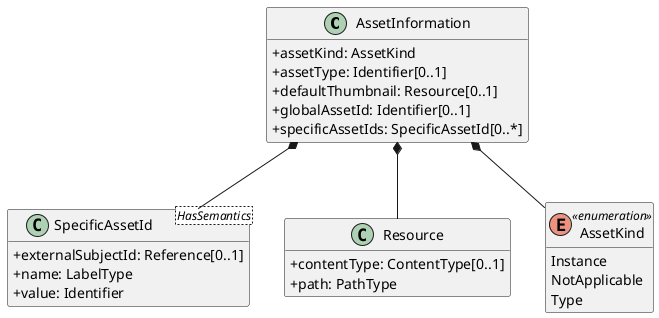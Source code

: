 @startuml
skinparam classAttributeIconSize 0
hide methods

class AssetInformation {
  +assetKind: AssetKind 
  +assetType: Identifier[0..1] 
  +defaultThumbnail: Resource[0..1] 
  +globalAssetId: Identifier[0..1] 
  +specificAssetIds: SpecificAssetId[0..*] 
}
class SpecificAssetId<HasSemantics> {
  +externalSubjectId: Reference[0..1] 
  +name: LabelType 
  +value: Identifier 
}
class Resource {
  +contentType: ContentType[0..1] 
  +path: PathType 
}
enum AssetKind <<enumeration>> {
  Instance
  NotApplicable
  Type
}
AssetInformation *-- AssetKind
AssetInformation *-- SpecificAssetId
AssetInformation *-- Resource
@enduml